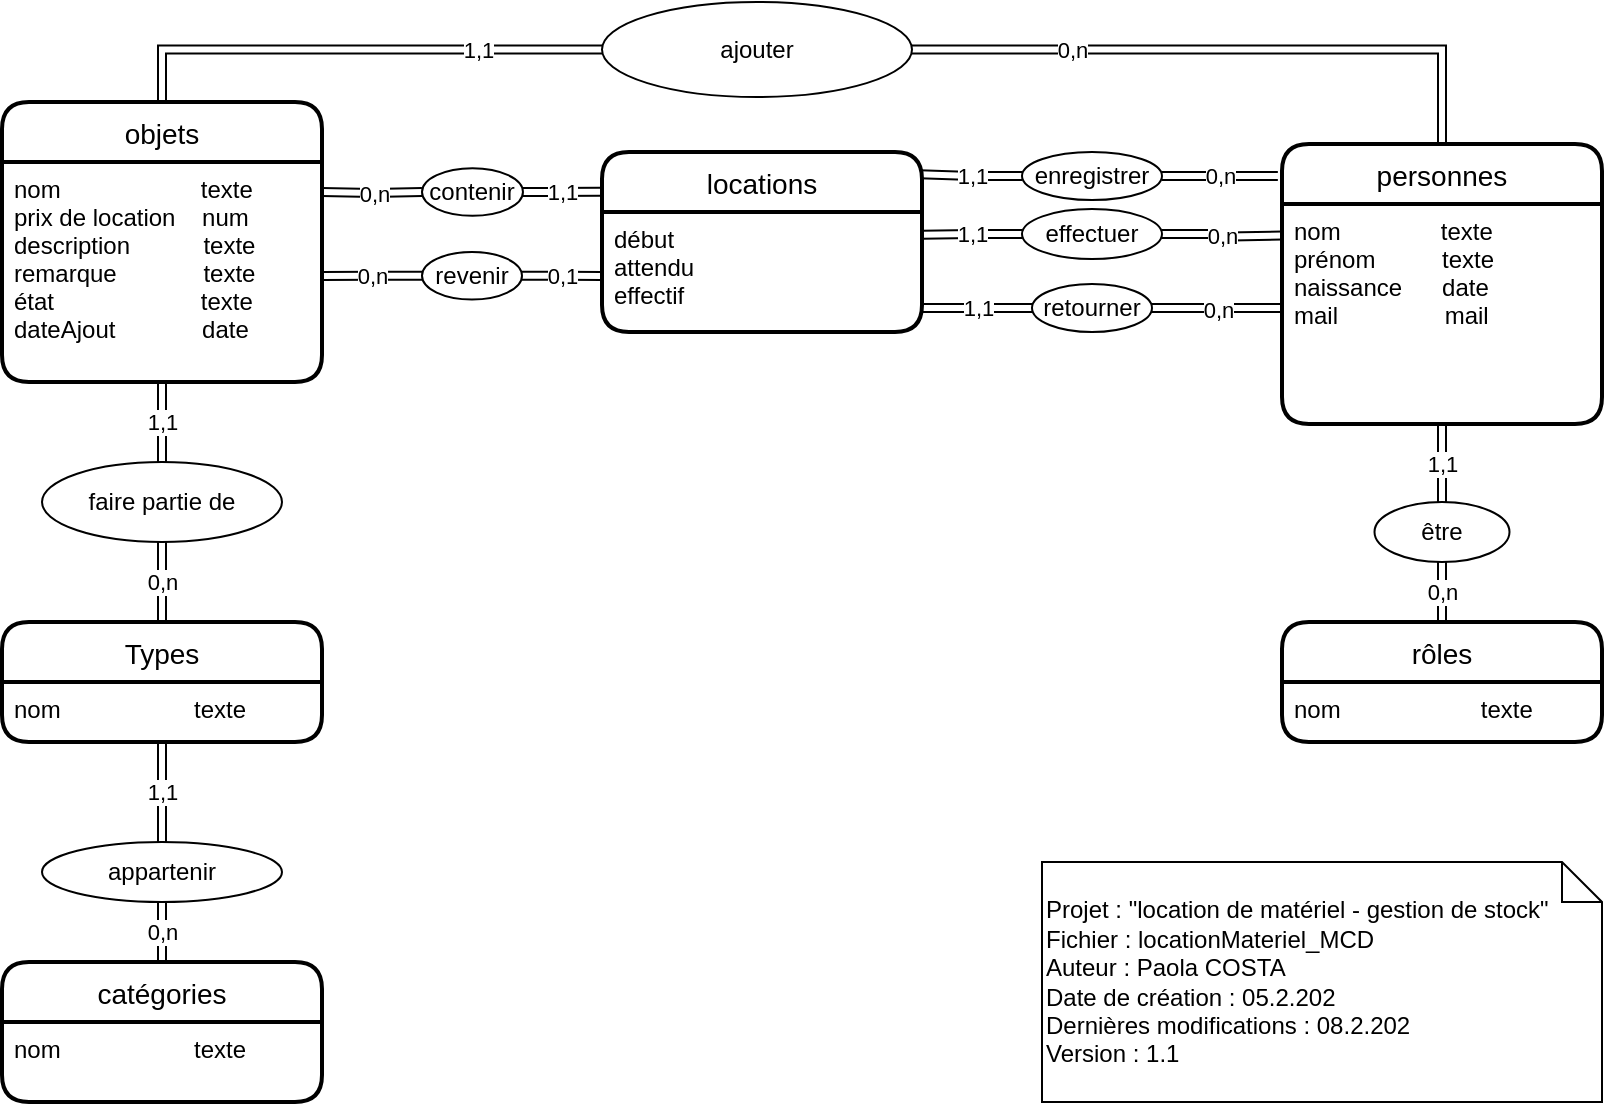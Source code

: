 <mxfile version="13.9.9" type="device"><diagram id="R2lEEEUBdFMjLlhIrx00" name="Page-1"><mxGraphModel dx="1326" dy="806" grid="1" gridSize="10" guides="1" tooltips="1" connect="1" arrows="1" fold="1" page="1" pageScale="1" pageWidth="850" pageHeight="1100" math="0" shadow="0" extFonts="Permanent Marker^https://fonts.googleapis.com/css?family=Permanent+Marker"><root><mxCell id="0"/><mxCell id="1" parent="0"/><mxCell id="G-ko_ZHunLhkK01sWTgk-114" value="1,1" style="edgeStyle=orthogonalEdgeStyle;shape=link;curved=1;rounded=0;orthogonalLoop=1;jettySize=auto;html=1;exitX=0.5;exitY=1;exitDx=0;exitDy=0;entryX=0.5;entryY=0;entryDx=0;entryDy=0;" parent="1" source="gZ1wDOq4PzMhzOFO-Foa-4" target="CvW5vcPSqszNdBixN7uJ-6" edge="1"><mxGeometry relative="1" as="geometry"/></mxCell><mxCell id="G-ko_ZHunLhkK01sWTgk-131" value="0,n" style="edgeStyle=orthogonalEdgeStyle;shape=link;curved=1;rounded=0;orthogonalLoop=1;jettySize=auto;html=1;exitX=1;exitY=0.5;exitDx=0;exitDy=0;entryX=0;entryY=0.5;entryDx=0;entryDy=0;" parent="1" target="G-ko_ZHunLhkK01sWTgk-79" edge="1"><mxGeometry relative="1" as="geometry"><mxPoint x="200" y="285.0" as="sourcePoint"/></mxGeometry></mxCell><mxCell id="gZ1wDOq4PzMhzOFO-Foa-4" value="objets" style="swimlane;childLayout=stackLayout;horizontal=1;startSize=30;horizontalStack=0;rounded=1;fontSize=14;fontStyle=0;strokeWidth=2;resizeParent=0;resizeLast=1;shadow=0;dashed=0;align=center;" parent="1" vertex="1"><mxGeometry x="40" y="240" width="160" height="140" as="geometry"><mxRectangle x="60" y="120" width="70" height="30" as="alternateBounds"/></mxGeometry></mxCell><mxCell id="gZ1wDOq4PzMhzOFO-Foa-5" value="nom                     texte&#10;prix de location    num&#10;description           texte&#10;remarque             texte&#10;état                      texte&#10;dateAjout             date&#10;" style="align=left;strokeColor=none;fillColor=none;spacingLeft=4;fontSize=12;verticalAlign=top;resizable=0;rotatable=0;part=1;" parent="gZ1wDOq4PzMhzOFO-Foa-4" vertex="1"><mxGeometry y="30" width="160" height="110" as="geometry"/></mxCell><mxCell id="gZ1wDOq4PzMhzOFO-Foa-7" value="Projet : &quot;location de matériel - gestion de stock&quot;&lt;br&gt;Fichier : locationMateriel_MCD&lt;br&gt;Auteur : Paola COSTA&lt;br&gt;Date de création : 05.2.202&lt;br&gt;Dernières modifications : 08.2.202&lt;br&gt;Version : 1.1" style="shape=note;size=20;whiteSpace=wrap;html=1;align=left;" parent="1" vertex="1"><mxGeometry x="560" y="620" width="280" height="120" as="geometry"/></mxCell><mxCell id="G-ko_ZHunLhkK01sWTgk-115" value="0,n" style="edgeStyle=orthogonalEdgeStyle;shape=link;curved=1;rounded=0;orthogonalLoop=1;jettySize=auto;html=1;exitX=0.5;exitY=0;exitDx=0;exitDy=0;entryX=0.5;entryY=1;entryDx=0;entryDy=0;" parent="1" source="gZ1wDOq4PzMhzOFO-Foa-10" target="CvW5vcPSqszNdBixN7uJ-6" edge="1"><mxGeometry relative="1" as="geometry"/></mxCell><mxCell id="gZ1wDOq4PzMhzOFO-Foa-10" value="Types" style="swimlane;childLayout=stackLayout;horizontal=1;startSize=30;horizontalStack=0;rounded=1;fontSize=14;fontStyle=0;strokeWidth=2;resizeParent=0;resizeLast=1;shadow=0;dashed=0;align=center;" parent="1" vertex="1"><mxGeometry x="40" y="500" width="160" height="60" as="geometry"><mxRectangle x="60" y="120" width="70" height="30" as="alternateBounds"/></mxGeometry></mxCell><mxCell id="gZ1wDOq4PzMhzOFO-Foa-11" value="nom                    texte" style="align=left;strokeColor=none;fillColor=none;spacingLeft=4;fontSize=12;verticalAlign=top;resizable=0;rotatable=0;part=1;" parent="gZ1wDOq4PzMhzOFO-Foa-10" vertex="1"><mxGeometry y="30" width="160" height="30" as="geometry"/></mxCell><mxCell id="CvW5vcPSqszNdBixN7uJ-6" value="faire partie de" style="ellipse;whiteSpace=wrap;html=1;" parent="1" vertex="1"><mxGeometry x="60" y="420" width="120" height="40" as="geometry"/></mxCell><mxCell id="CvW5vcPSqszNdBixN7uJ-12" value="personnes" style="swimlane;childLayout=stackLayout;horizontal=1;startSize=30;horizontalStack=0;rounded=1;fontSize=14;fontStyle=0;strokeWidth=2;resizeParent=0;resizeLast=1;shadow=0;dashed=0;align=center;" parent="1" vertex="1"><mxGeometry x="680" y="261" width="160" height="140" as="geometry"><mxRectangle x="60" y="120" width="70" height="30" as="alternateBounds"/></mxGeometry></mxCell><mxCell id="CvW5vcPSqszNdBixN7uJ-13" value="nom               texte&#10;prénom          texte&#10;naissance      date&#10;mail                mail " style="align=left;strokeColor=none;fillColor=none;spacingLeft=4;fontSize=12;verticalAlign=top;resizable=0;rotatable=0;part=1;" parent="CvW5vcPSqszNdBixN7uJ-12" vertex="1"><mxGeometry y="30" width="160" height="110" as="geometry"/></mxCell><mxCell id="G-ko_ZHunLhkK01sWTgk-128" value="0,n" style="edgeStyle=orthogonalEdgeStyle;shape=link;curved=1;rounded=0;orthogonalLoop=1;jettySize=auto;html=1;exitX=1;exitY=0.5;exitDx=0;exitDy=0;entryX=-0.013;entryY=0.1;entryDx=0;entryDy=0;entryPerimeter=0;" parent="1" source="CvW5vcPSqszNdBixN7uJ-15" edge="1"><mxGeometry relative="1" as="geometry"><mxPoint x="677.92" y="277" as="targetPoint"/></mxGeometry></mxCell><mxCell id="G-ko_ZHunLhkK01sWTgk-129" value="1,1" style="edgeStyle=orthogonalEdgeStyle;shape=link;curved=1;rounded=0;orthogonalLoop=1;jettySize=auto;html=1;exitX=0;exitY=0.5;exitDx=0;exitDy=0;entryX=0.993;entryY=0.124;entryDx=0;entryDy=0;entryPerimeter=0;" parent="1" source="CvW5vcPSqszNdBixN7uJ-15" target="G-ko_ZHunLhkK01sWTgk-53" edge="1"><mxGeometry relative="1" as="geometry"><Array as="points"><mxPoint x="525" y="277"/></Array></mxGeometry></mxCell><mxCell id="CvW5vcPSqszNdBixN7uJ-15" value="enregistrer" style="ellipse;whiteSpace=wrap;html=1;" parent="1" vertex="1"><mxGeometry x="550" y="265" width="70" height="24" as="geometry"/></mxCell><mxCell id="G-ko_ZHunLhkK01sWTgk-102" value="0,n" style="edgeStyle=orthogonalEdgeStyle;shape=link;curved=1;rounded=0;orthogonalLoop=1;jettySize=auto;html=1;exitX=0.5;exitY=0;exitDx=0;exitDy=0;entryX=0.5;entryY=1;entryDx=0;entryDy=0;" parent="1" source="G-ko_ZHunLhkK01sWTgk-1" target="G-ko_ZHunLhkK01sWTgk-5" edge="1"><mxGeometry relative="1" as="geometry"/></mxCell><mxCell id="G-ko_ZHunLhkK01sWTgk-1" value="rôles" style="swimlane;childLayout=stackLayout;horizontal=1;startSize=30;horizontalStack=0;rounded=1;fontSize=14;fontStyle=0;strokeWidth=2;resizeParent=0;resizeLast=1;shadow=0;dashed=0;align=center;" parent="1" vertex="1"><mxGeometry x="680" y="500" width="160" height="60" as="geometry"><mxRectangle x="60" y="120" width="70" height="30" as="alternateBounds"/></mxGeometry></mxCell><mxCell id="G-ko_ZHunLhkK01sWTgk-2" value="nom                     texte&#10;" style="align=left;strokeColor=none;fillColor=none;spacingLeft=4;fontSize=12;verticalAlign=top;resizable=0;rotatable=0;part=1;" parent="G-ko_ZHunLhkK01sWTgk-1" vertex="1"><mxGeometry y="30" width="160" height="30" as="geometry"/></mxCell><mxCell id="G-ko_ZHunLhkK01sWTgk-101" value="1,1" style="edgeStyle=orthogonalEdgeStyle;shape=link;curved=1;rounded=0;orthogonalLoop=1;jettySize=auto;html=1;exitX=0.5;exitY=0;exitDx=0;exitDy=0;entryX=0.5;entryY=1;entryDx=0;entryDy=0;" parent="1" source="G-ko_ZHunLhkK01sWTgk-5" target="CvW5vcPSqszNdBixN7uJ-13" edge="1"><mxGeometry relative="1" as="geometry"/></mxCell><mxCell id="G-ko_ZHunLhkK01sWTgk-5" value="être" style="ellipse;whiteSpace=wrap;html=1;" parent="1" vertex="1"><mxGeometry x="726.25" y="440" width="67.5" height="30" as="geometry"/></mxCell><mxCell id="G-ko_ZHunLhkK01sWTgk-112" value="0,n" style="edgeStyle=orthogonalEdgeStyle;shape=link;curved=1;rounded=0;orthogonalLoop=1;jettySize=auto;html=1;exitX=1;exitY=0.5;exitDx=0;exitDy=0;" parent="1" source="G-ko_ZHunLhkK01sWTgk-31" target="CvW5vcPSqszNdBixN7uJ-12" edge="1"><mxGeometry x="-0.483" relative="1" as="geometry"><mxPoint as="offset"/></mxGeometry></mxCell><mxCell id="G-ko_ZHunLhkK01sWTgk-113" value="1,1" style="edgeStyle=orthogonalEdgeStyle;shape=link;curved=1;rounded=0;orthogonalLoop=1;jettySize=auto;html=1;exitX=0;exitY=0.5;exitDx=0;exitDy=0;entryX=0.5;entryY=0;entryDx=0;entryDy=0;" parent="1" source="G-ko_ZHunLhkK01sWTgk-31" target="gZ1wDOq4PzMhzOFO-Foa-4" edge="1"><mxGeometry x="-0.495" relative="1" as="geometry"><mxPoint as="offset"/></mxGeometry></mxCell><mxCell id="G-ko_ZHunLhkK01sWTgk-31" value="ajouter" style="ellipse;whiteSpace=wrap;html=1;" parent="1" vertex="1"><mxGeometry x="340" y="190" width="155" height="47.5" as="geometry"/></mxCell><mxCell id="G-ko_ZHunLhkK01sWTgk-53" value="locations" style="swimlane;childLayout=stackLayout;horizontal=1;startSize=30;horizontalStack=0;rounded=1;fontSize=14;fontStyle=0;strokeWidth=2;resizeParent=0;resizeLast=1;shadow=0;dashed=0;align=center;" parent="1" vertex="1"><mxGeometry x="340" y="265" width="160" height="90" as="geometry"><mxRectangle x="60" y="120" width="70" height="30" as="alternateBounds"/></mxGeometry></mxCell><mxCell id="G-ko_ZHunLhkK01sWTgk-54" value="début&#10;attendu&#10;effectif" style="align=left;strokeColor=none;fillColor=none;spacingLeft=4;fontSize=12;verticalAlign=top;resizable=0;rotatable=0;part=1;" parent="G-ko_ZHunLhkK01sWTgk-53" vertex="1"><mxGeometry y="30" width="160" height="60" as="geometry"/></mxCell><mxCell id="G-ko_ZHunLhkK01sWTgk-121" value="1,1" style="edgeStyle=orthogonalEdgeStyle;shape=link;curved=1;rounded=0;orthogonalLoop=1;jettySize=auto;html=1;exitX=1;exitY=0.5;exitDx=0;exitDy=0;entryX=-0.003;entryY=0.221;entryDx=0;entryDy=0;entryPerimeter=0;" parent="1" source="G-ko_ZHunLhkK01sWTgk-79" target="G-ko_ZHunLhkK01sWTgk-53" edge="1"><mxGeometry relative="1" as="geometry"><Array as="points"><mxPoint x="310" y="285"/></Array></mxGeometry></mxCell><mxCell id="G-ko_ZHunLhkK01sWTgk-79" value="contenir" style="ellipse;whiteSpace=wrap;html=1;" parent="1" vertex="1"><mxGeometry x="250.0" y="273.12" width="50.48" height="23.75" as="geometry"/></mxCell><mxCell id="G-ko_ZHunLhkK01sWTgk-124" value="0,n" style="edgeStyle=orthogonalEdgeStyle;shape=link;curved=1;rounded=0;orthogonalLoop=1;jettySize=auto;html=1;exitX=1;exitY=0.5;exitDx=0;exitDy=0;entryX=0;entryY=0.7;entryDx=0;entryDy=0;entryPerimeter=0;" parent="1" source="G-ko_ZHunLhkK01sWTgk-105" edge="1"><mxGeometry relative="1" as="geometry"><mxPoint x="680" y="343" as="targetPoint"/></mxGeometry></mxCell><mxCell id="G-ko_ZHunLhkK01sWTgk-125" value="1,1" style="edgeStyle=orthogonalEdgeStyle;shape=link;curved=1;rounded=0;orthogonalLoop=1;jettySize=auto;html=1;exitX=0;exitY=0.5;exitDx=0;exitDy=0;entryX=0.996;entryY=0.799;entryDx=0;entryDy=0;entryPerimeter=0;" parent="1" source="G-ko_ZHunLhkK01sWTgk-105" target="G-ko_ZHunLhkK01sWTgk-54" edge="1"><mxGeometry x="-0.011" relative="1" as="geometry"><mxPoint as="offset"/></mxGeometry></mxCell><mxCell id="G-ko_ZHunLhkK01sWTgk-105" value="retourner" style="ellipse;whiteSpace=wrap;html=1;" parent="1" vertex="1"><mxGeometry x="555" y="331" width="60" height="24" as="geometry"/></mxCell><mxCell id="G-ko_ZHunLhkK01sWTgk-110" value="0,n" style="edgeStyle=orthogonalEdgeStyle;shape=link;curved=1;rounded=0;orthogonalLoop=1;jettySize=auto;html=1;exitX=1;exitY=0.5;exitDx=0;exitDy=0;entryX=0;entryY=0.371;entryDx=0;entryDy=0;entryPerimeter=0;" parent="1" source="G-ko_ZHunLhkK01sWTgk-109" edge="1"><mxGeometry relative="1" as="geometry"><mxPoint x="680" y="306.81" as="targetPoint"/></mxGeometry></mxCell><mxCell id="G-ko_ZHunLhkK01sWTgk-111" value="1,1" style="edgeStyle=orthogonalEdgeStyle;shape=link;curved=1;rounded=0;orthogonalLoop=1;jettySize=auto;html=1;exitX=0;exitY=0.5;exitDx=0;exitDy=0;entryX=1;entryY=0.19;entryDx=0;entryDy=0;entryPerimeter=0;" parent="1" source="G-ko_ZHunLhkK01sWTgk-109" target="G-ko_ZHunLhkK01sWTgk-54" edge="1"><mxGeometry relative="1" as="geometry"/></mxCell><mxCell id="G-ko_ZHunLhkK01sWTgk-109" value="effectuer" style="ellipse;whiteSpace=wrap;html=1;" parent="1" vertex="1"><mxGeometry x="550" y="293.5" width="70" height="25" as="geometry"/></mxCell><mxCell id="G-ko_ZHunLhkK01sWTgk-120" value="0,n" style="edgeStyle=orthogonalEdgeStyle;shape=link;curved=1;rounded=0;orthogonalLoop=1;jettySize=auto;html=1;exitX=0.5;exitY=0;exitDx=0;exitDy=0;entryX=0.5;entryY=1;entryDx=0;entryDy=0;" parent="1" source="G-ko_ZHunLhkK01sWTgk-116" target="G-ko_ZHunLhkK01sWTgk-118" edge="1"><mxGeometry relative="1" as="geometry"/></mxCell><mxCell id="G-ko_ZHunLhkK01sWTgk-116" value="catégories" style="swimlane;childLayout=stackLayout;horizontal=1;startSize=30;horizontalStack=0;rounded=1;fontSize=14;fontStyle=0;strokeWidth=2;resizeParent=0;resizeLast=1;shadow=0;dashed=0;align=center;" parent="1" vertex="1"><mxGeometry x="40" y="670" width="160" height="70" as="geometry"><mxRectangle x="60" y="120" width="70" height="30" as="alternateBounds"/></mxGeometry></mxCell><mxCell id="G-ko_ZHunLhkK01sWTgk-117" value="nom                    texte" style="align=left;strokeColor=none;fillColor=none;spacingLeft=4;fontSize=12;verticalAlign=top;resizable=0;rotatable=0;part=1;" parent="G-ko_ZHunLhkK01sWTgk-116" vertex="1"><mxGeometry y="30" width="160" height="40" as="geometry"/></mxCell><mxCell id="G-ko_ZHunLhkK01sWTgk-118" value="appartenir" style="ellipse;whiteSpace=wrap;html=1;" parent="1" vertex="1"><mxGeometry x="60" y="610" width="120" height="30" as="geometry"/></mxCell><mxCell id="G-ko_ZHunLhkK01sWTgk-119" value="1,1" style="edgeStyle=orthogonalEdgeStyle;shape=link;curved=1;rounded=0;orthogonalLoop=1;jettySize=auto;html=1;exitX=0.5;exitY=1;exitDx=0;exitDy=0;entryX=0.5;entryY=0;entryDx=0;entryDy=0;" parent="1" source="gZ1wDOq4PzMhzOFO-Foa-11" target="G-ko_ZHunLhkK01sWTgk-118" edge="1"><mxGeometry relative="1" as="geometry"/></mxCell><mxCell id="G-ko_ZHunLhkK01sWTgk-134" value="0,1" style="edgeStyle=orthogonalEdgeStyle;shape=link;curved=1;rounded=0;orthogonalLoop=1;jettySize=auto;html=1;exitX=1;exitY=0.5;exitDx=0;exitDy=0;entryX=0;entryY=0.533;entryDx=0;entryDy=0;entryPerimeter=0;" parent="1" source="G-ko_ZHunLhkK01sWTgk-133" target="G-ko_ZHunLhkK01sWTgk-54" edge="1"><mxGeometry relative="1" as="geometry"/></mxCell><mxCell id="G-ko_ZHunLhkK01sWTgk-135" value="0,n" style="edgeStyle=orthogonalEdgeStyle;shape=link;curved=1;rounded=0;orthogonalLoop=1;jettySize=auto;html=1;exitX=0;exitY=0.5;exitDx=0;exitDy=0;" parent="1" source="G-ko_ZHunLhkK01sWTgk-133" edge="1"><mxGeometry relative="1" as="geometry"><mxPoint x="200.0" y="327" as="targetPoint"/></mxGeometry></mxCell><mxCell id="G-ko_ZHunLhkK01sWTgk-133" value="revenir" style="ellipse;whiteSpace=wrap;html=1;" parent="1" vertex="1"><mxGeometry x="250" y="315" width="50" height="23.75" as="geometry"/></mxCell></root></mxGraphModel></diagram></mxfile>